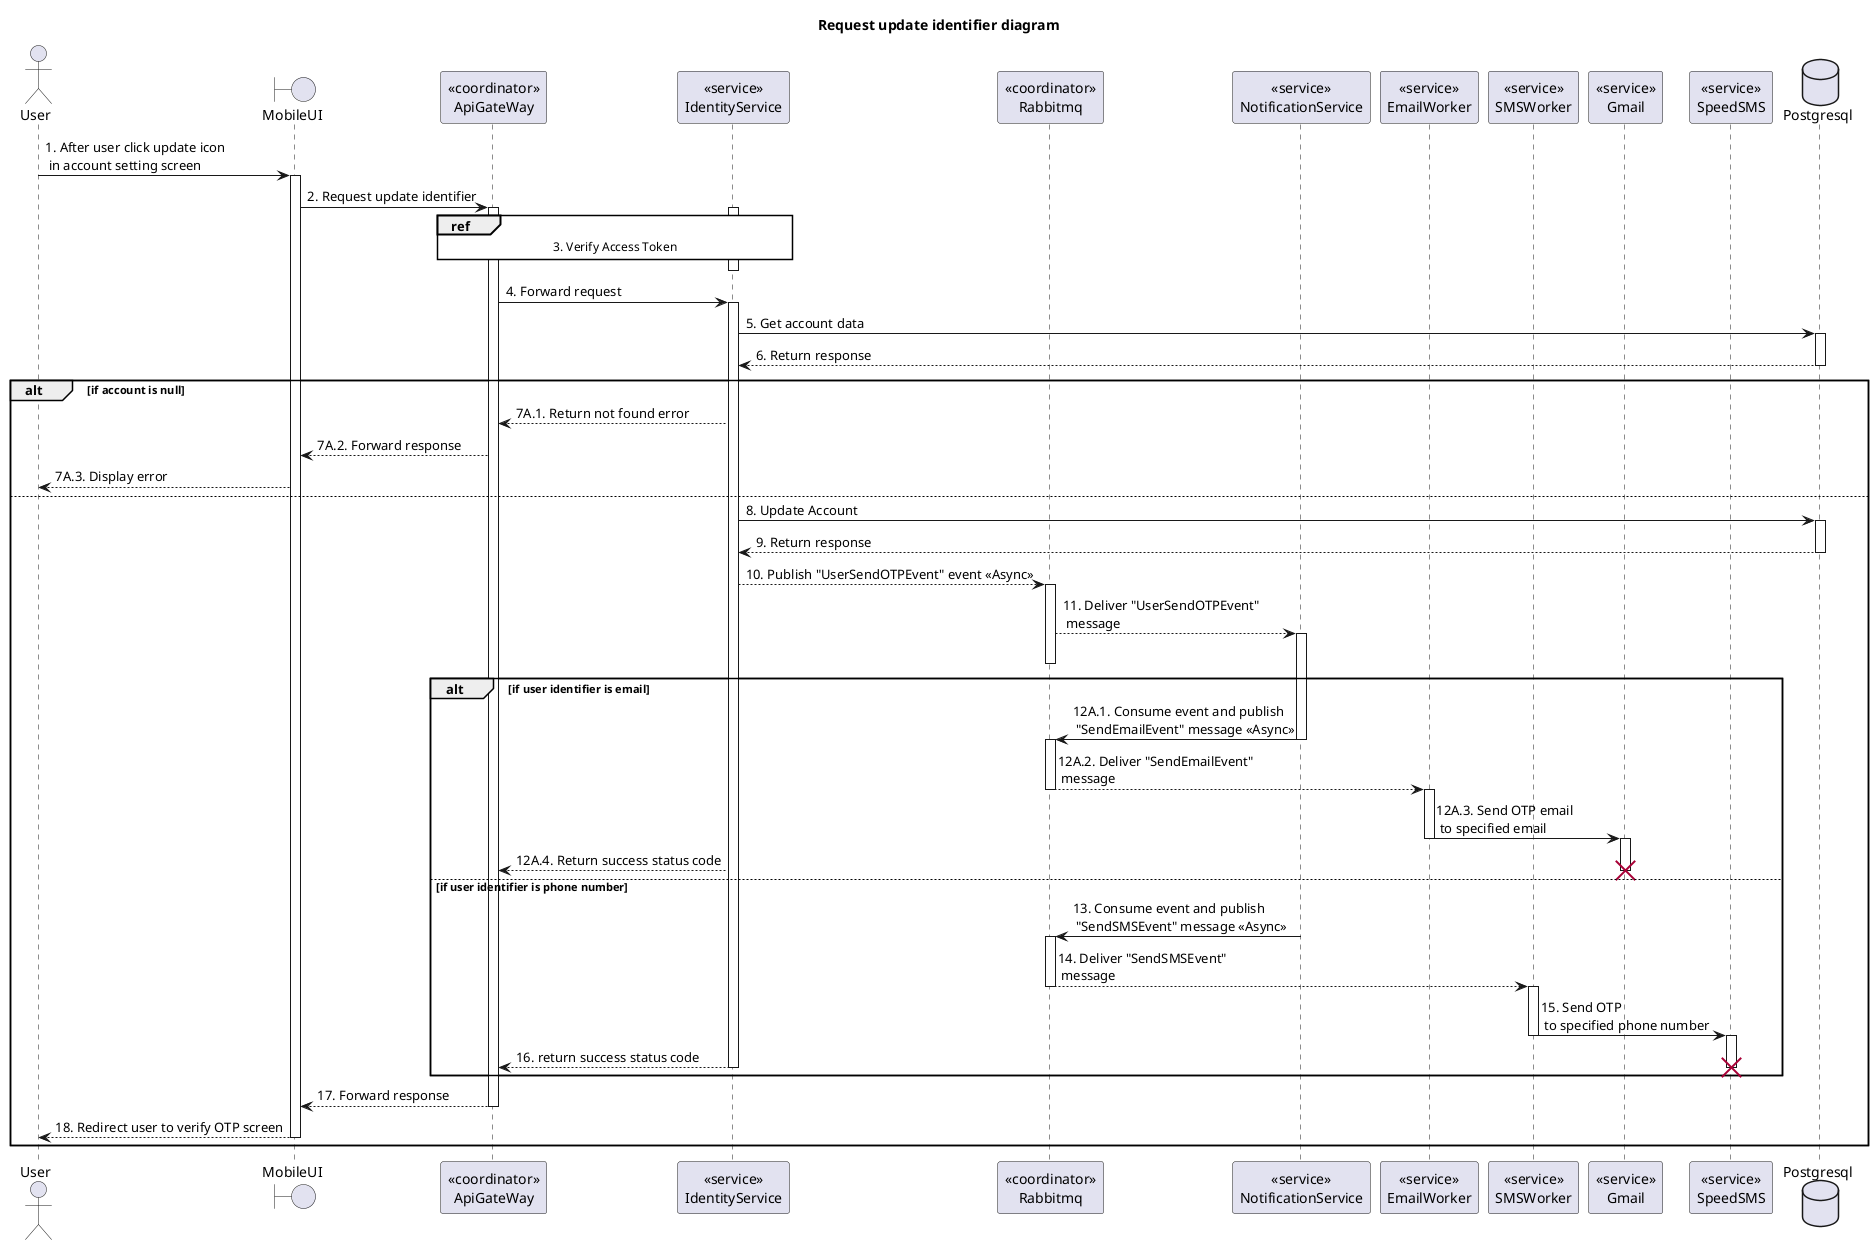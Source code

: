 @startuml Sequence
title "Request update identifier diagram"

<style>
  sequenceDiagram {
    reference {
      BackGroundColor white
    }
}
</style>

actor User
boundary MobileUI
participant "<<coordinator>>\nApiGateWay" as ApiGateway
participant "<<service>>\nIdentityService" as IdentityService
participant "<<coordinator>>\nRabbitmq" as Rabbitmq
participant "<<service>>\nNotificationService" as NotificationService
participant "<<service>>\nEmailWorker" as EmailWorker
participant "<<service>>\nSMSWorker" as SMSWorker
participant "<<service>>\nGmail" as Gmail
participant "<<service>>\nSpeedSMS" as SpeedSMS
database Postgresql

User -> MobileUI ++: 1. After user click update icon\n in account setting screen
MobileUI -> ApiGateway ++: 2. Request update identifier

activate IdentityService
ref over ApiGateway, IdentityService: 3. Verify Access Token
ApiGateway -[hidden]-> IdentityService
deactivate IdentityService

ApiGateway -> IdentityService ++: 4. Forward request
IdentityService -> Postgresql ++: 5. Get account data
IdentityService <-- Postgresql --: 6. Return response

alt if account is null
  ApiGateway <-- IdentityService: 7A.1. Return not found error
  MobileUI <-- ApiGateway: 7A.2. Forward response
  User <-- MobileUI: 7A.3. Display error
else
  IdentityService -> Postgresql ++: 8. Update Account
  IdentityService <-- Postgresql --: 9. Return response
  IdentityService --> Rabbitmq ++: 10. Publish "UserSendOTPEvent" event <<Async>>
  Rabbitmq --> NotificationService: 11. Deliver "UserSendOTPEvent"\n message
  activate NotificationService
  deactivate Rabbitmq

  alt if user identifier is email
    NotificationService -> Rabbitmq: 12A.1. Consume event and publish \n "SendEmailEvent" message <<Async>>
    deactivate NotificationService
    activate Rabbitmq
    Rabbitmq --> EmailWorker: 12A.2. Deliver "SendEmailEvent"\n message
    deactivate Rabbitmq
    activate EmailWorker
    EmailWorker -> Gmail: 12A.3. Send OTP email\n to specified email
    deactivate EmailWorker
    activate Gmail
  
    ApiGateway <-- IdentityService: 12A.4. Return success status code
    deactivate Gmail
    destroy Gmail
  else if user identifier is phone number
    NotificationService -> Rabbitmq: 13. Consume event and publish \n "SendSMSEvent" message <<Async>>
    deactivate NotificationService
    activate Rabbitmq
    Rabbitmq --> SMSWorker: 14. Deliver "SendSMSEvent"\n message
    deactivate Rabbitmq
    activate SMSWorker
    SMSWorker -> SpeedSMS: 15. Send OTP \n to specified phone number
    deactivate SMSWorker
    activate SpeedSMS
  
    ApiGateway <-- IdentityService--: 16. return success status code
    deactivate SpeedSMS
    destroy SpeedSMS
  end

  MobileUI <-- ApiGateway --: 17. Forward response
  User <-- MobileUI --: 18. Redirect user to verify OTP screen
end

@enduml
